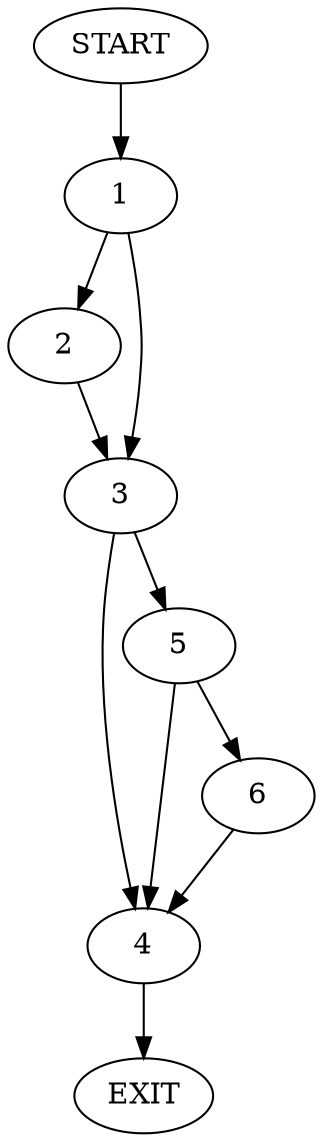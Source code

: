digraph {
0 [label="START"]
7 [label="EXIT"]
0 -> 1
1 -> 2
1 -> 3
3 -> 4
3 -> 5
2 -> 3
4 -> 7
5 -> 4
5 -> 6
6 -> 4
}
